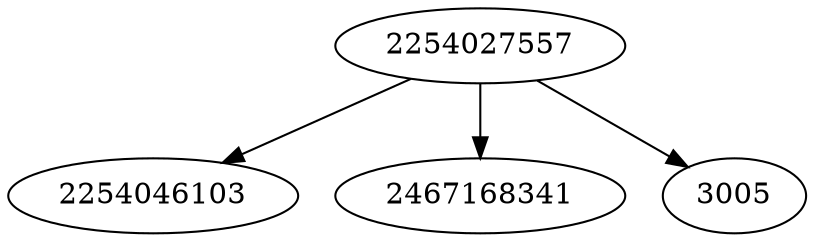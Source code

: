 strict digraph  {
2254046103;
2254027557;
2467168341;
3005;
2254027557 -> 3005;
2254027557 -> 2467168341;
2254027557 -> 2254046103;
}
